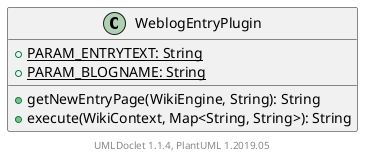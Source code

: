 @startuml

    class WeblogEntryPlugin [[WeblogEntryPlugin.html]] {
        {static} +PARAM_ENTRYTEXT: String
        {static} +PARAM_BLOGNAME: String
        +getNewEntryPage(WikiEngine, String): String
        +execute(WikiContext, Map<String, String>): String
    }


    center footer UMLDoclet 1.1.4, PlantUML 1.2019.05
@enduml
